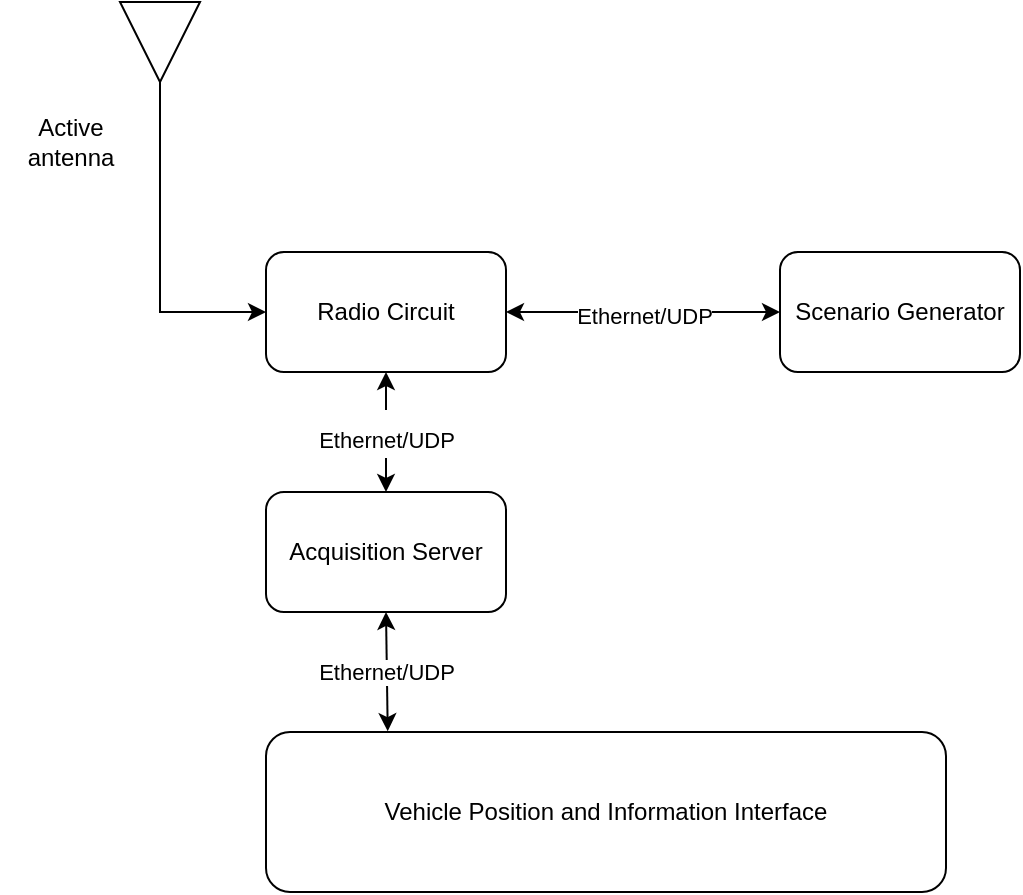 <mxfile version="20.3.7" type="github" pages="4">
  <diagram id="QYVSEmqz1Xe53FgVcWaA" name="Blockdiagram">
    <mxGraphModel grid="1" page="1" gridSize="10" guides="1" tooltips="1" connect="1" arrows="1" fold="1" pageScale="1" pageWidth="827" pageHeight="1169" math="0" shadow="0">
      <root>
        <mxCell id="0" />
        <mxCell id="1" parent="0" />
        <UserObject label="Vehicle Position and Information Interface " link="data:page/id,f508hbFI7pnM3ZHdvNaE" id="nnk4DfVSFUegt-mRuhWn-2">
          <mxCell style="rounded=1;whiteSpace=wrap;html=1;" parent="1" vertex="1">
            <mxGeometry x="243" y="880" width="340" height="80" as="geometry" />
          </mxCell>
        </UserObject>
        <mxCell id="NUR6f2KitnfJjr7ZSmCl-1" value="Acquisition Server" style="rounded=1;whiteSpace=wrap;html=1;" parent="1" vertex="1">
          <mxGeometry x="243" y="760" width="120" height="60" as="geometry" />
        </mxCell>
        <mxCell id="fuB561zqgv5I9UJw3By8-1" value="&lt;font style=&quot;font-size: 11px;&quot;&gt;Ethernet/UDP&lt;/font&gt;" style="edgeStyle=orthogonalEdgeStyle;rounded=0;orthogonalLoop=1;jettySize=auto;html=1;entryX=1;entryY=0.5;entryDx=0;entryDy=0;fontSize=15;startArrow=classic;startFill=1;" edge="1" parent="1" source="NUR6f2KitnfJjr7ZSmCl-2" target="30xhEUEDTNnO7rRw1Q8h-1">
          <mxGeometry relative="1" as="geometry" />
        </mxCell>
        <mxCell id="NUR6f2KitnfJjr7ZSmCl-2" value="Scenario Generator" style="rounded=1;whiteSpace=wrap;html=1;" parent="1" vertex="1">
          <mxGeometry x="500" y="640" width="120" height="60" as="geometry" />
        </mxCell>
        <mxCell id="7HZDB-_B7zoqGcVs_5NE-1" value="Ethernet/UDP" style="endArrow=classic;html=1;rounded=0;entryX=0.5;entryY=1;entryDx=0;entryDy=0;exitX=0.179;exitY=-0.005;exitDx=0;exitDy=0;exitPerimeter=0;startArrow=classic;startFill=1;" parent="1" source="nnk4DfVSFUegt-mRuhWn-2" target="NUR6f2KitnfJjr7ZSmCl-1" edge="1">
          <mxGeometry width="50" height="50" relative="1" as="geometry">
            <mxPoint x="390" y="920" as="sourcePoint" />
            <mxPoint x="440" y="870" as="targetPoint" />
          </mxGeometry>
        </mxCell>
        <mxCell id="8pdpBES4af52ktvhHcUj-1" value="&lt;font style=&quot;font-size: 11px;&quot;&gt;Ethernet/UDP&lt;/font&gt;" style="edgeStyle=orthogonalEdgeStyle;rounded=0;orthogonalLoop=1;jettySize=auto;html=1;entryX=0.5;entryY=0;entryDx=0;entryDy=0;fontSize=20;startArrow=classic;startFill=1;" parent="1" source="30xhEUEDTNnO7rRw1Q8h-1" target="NUR6f2KitnfJjr7ZSmCl-1" edge="1">
          <mxGeometry relative="1" as="geometry" />
        </mxCell>
        <UserObject label="Radio Circuit" link="data:page/id,aB4gZ5grOC3IvhDznhnT" id="30xhEUEDTNnO7rRw1Q8h-1">
          <mxCell style="rounded=1;whiteSpace=wrap;html=1;" parent="1" vertex="1">
            <mxGeometry x="243" y="640" width="120" height="60" as="geometry" />
          </mxCell>
        </UserObject>
        <mxCell id="M4yRGaPyT7kZASgMEcqw-1" style="edgeStyle=orthogonalEdgeStyle;rounded=0;orthogonalLoop=1;jettySize=auto;html=1;exitX=1;exitY=0.5;exitDx=0;exitDy=0;entryX=0;entryY=0.5;entryDx=0;entryDy=0;startArrow=none;startFill=0;" edge="1" parent="1" source="M4yRGaPyT7kZASgMEcqw-2" target="30xhEUEDTNnO7rRw1Q8h-1">
          <mxGeometry relative="1" as="geometry">
            <mxPoint x="193" y="655" as="targetPoint" />
            <Array as="points">
              <mxPoint x="190" y="555" />
              <mxPoint x="190" y="670" />
            </Array>
          </mxGeometry>
        </mxCell>
        <mxCell id="M4yRGaPyT7kZASgMEcqw-2" value="" style="triangle;whiteSpace=wrap;html=1;rotation=90;" vertex="1" parent="1">
          <mxGeometry x="170" y="515" width="40" height="40" as="geometry" />
        </mxCell>
        <mxCell id="M4yRGaPyT7kZASgMEcqw-3" value="Active &lt;br&gt;antenna" style="text;html=1;align=center;verticalAlign=middle;resizable=0;points=[];autosize=1;strokeColor=none;fillColor=none;" vertex="1" parent="1">
          <mxGeometry x="110" y="565" width="70" height="40" as="geometry" />
        </mxCell>
      </root>
    </mxGraphModel>
  </diagram>
  <diagram id="f508hbFI7pnM3ZHdvNaE" name="VPII">
    <mxGraphModel dx="868" dy="484" grid="1" gridSize="10" guides="1" tooltips="1" connect="1" arrows="1" fold="1" page="1" pageScale="1" pageWidth="827" pageHeight="1169" math="0" shadow="0">
      <root>
        <mxCell id="0" />
        <mxCell id="1" parent="0" />
        <mxCell id="E7cBt9GhtF8lO3P95sb6-1" value="&lt;b&gt;&lt;font style=&quot;font-size: 20px;&quot;&gt;Measurements required&lt;/font&gt;&lt;/b&gt;" style="text;html=1;strokeColor=none;fillColor=none;align=center;verticalAlign=middle;whiteSpace=wrap;rounded=0;" parent="1" vertex="1">
          <mxGeometry x="33" y="170" width="234" height="90" as="geometry" />
        </mxCell>
        <mxCell id="E7cBt9GhtF8lO3P95sb6-3" value="&lt;pre style=&quot;font-size: 12px; text-align: start;&quot; data-ccp-timestamp=&quot;1664277186470&quot;&gt;&lt;table&gt;&lt;tbody&gt;&lt;tr&gt;&lt;td&gt;Vehicle speed&lt;/td&gt;&lt;/tr&gt;&lt;tr&gt;&lt;td&gt;Acceleration X-axis&lt;/td&gt;&lt;/tr&gt;&lt;tr&gt;&lt;td&gt;Roll&lt;/td&gt;&lt;/tr&gt;&lt;tr&gt;&lt;td&gt;Pitch&lt;/td&gt;&lt;/tr&gt;&lt;tr&gt;&lt;td&gt;Yaw&lt;/td&gt;&lt;/tr&gt;&lt;tr&gt;&lt;td&gt;Engine RPM&lt;br&gt;Breaking status&lt;br&gt;&lt;/td&gt;&lt;/tr&gt;&lt;tr&gt;&lt;td&gt;Acceleration Y-axis&lt;/td&gt;&lt;/tr&gt;&lt;tr&gt;&lt;td&gt;Acceleration Z-axis&lt;/td&gt;&lt;/tr&gt;&lt;/tbody&gt;&lt;/table&gt;&lt;/pre&gt;" style="rounded=1;whiteSpace=wrap;html=1;fontSize=20;" parent="1" vertex="1">
          <mxGeometry x="40" y="240" width="220" height="200" as="geometry" />
        </mxCell>
        <mxCell id="xUEgCzBReLXKJzROX1OD-1" value="CAN Bus" style="edgeStyle=orthogonalEdgeStyle;rounded=0;orthogonalLoop=1;jettySize=auto;html=1;exitX=0.5;exitY=1;exitDx=0;exitDy=0;entryX=0.823;entryY=-0.007;entryDx=0;entryDy=0;entryPerimeter=0;fontSize=11;startArrow=classic;startFill=1;" edge="1" parent="1" source="E7MhaNx6dwgs_NyPzzeo-1" target="E7MhaNx6dwgs_NyPzzeo-3">
          <mxGeometry relative="1" as="geometry" />
        </mxCell>
        <mxCell id="E7MhaNx6dwgs_NyPzzeo-1" value="Vehicle/OBD2" style="rounded=1;whiteSpace=wrap;html=1;" vertex="1" parent="1">
          <mxGeometry x="464" y="480" width="80" height="60" as="geometry" />
        </mxCell>
        <mxCell id="xUEgCzBReLXKJzROX1OD-2" value="Ethernet/CAN/USB" style="edgeStyle=orthogonalEdgeStyle;rounded=0;orthogonalLoop=1;jettySize=auto;html=1;exitX=0.5;exitY=1;exitDx=0;exitDy=0;fontSize=11;startArrow=classic;startFill=1;" edge="1" parent="1" source="E7MhaNx6dwgs_NyPzzeo-2">
          <mxGeometry relative="1" as="geometry">
            <mxPoint x="324" y="620" as="targetPoint" />
          </mxGeometry>
        </mxCell>
        <mxCell id="E7MhaNx6dwgs_NyPzzeo-2" value="IMU" style="rounded=1;whiteSpace=wrap;html=1;" vertex="1" parent="1">
          <mxGeometry x="284" y="480" width="80" height="60" as="geometry" />
        </mxCell>
        <mxCell id="XMbvgZm5QTNugN4LhLUT-1" style="edgeStyle=orthogonalEdgeStyle;rounded=0;orthogonalLoop=1;jettySize=auto;html=1;exitX=1;exitY=0.5;exitDx=0;exitDy=0;startArrow=classic;startFill=1;" edge="1" parent="1" source="E7MhaNx6dwgs_NyPzzeo-3">
          <mxGeometry relative="1" as="geometry">
            <mxPoint x="690" y="650" as="targetPoint" />
          </mxGeometry>
        </mxCell>
        <mxCell id="XMbvgZm5QTNugN4LhLUT-2" value="Ethernet/UDP" style="edgeLabel;html=1;align=center;verticalAlign=middle;resizable=0;points=[];" connectable="0" vertex="1" parent="XMbvgZm5QTNugN4LhLUT-1">
          <mxGeometry x="0.253" y="2" relative="1" as="geometry">
            <mxPoint x="-19" y="2" as="offset" />
          </mxGeometry>
        </mxCell>
        <mxCell id="E7MhaNx6dwgs_NyPzzeo-3" value="Raspberry Pi/uC" style="rounded=1;whiteSpace=wrap;html=1;" vertex="1" parent="1">
          <mxGeometry x="274" y="620" width="280" height="60" as="geometry" />
        </mxCell>
      </root>
    </mxGraphModel>
  </diagram>
  <diagram id="aB4gZ5grOC3IvhDznhnT" name="Radio Circuit">
    <mxGraphModel grid="1" page="1" gridSize="10" guides="1" tooltips="1" connect="1" arrows="1" fold="1" pageScale="1" pageWidth="827" pageHeight="1169" math="0" shadow="0">
      <root>
        <mxCell id="0" />
        <mxCell id="1" parent="0" />
        <mxCell id="goGHhM1kMBDF1f29i5A8-1" value="" style="rounded=0;whiteSpace=wrap;html=1;" parent="1" vertex="1">
          <mxGeometry x="590" y="365" width="120" height="135" as="geometry" />
        </mxCell>
        <mxCell id="goGHhM1kMBDF1f29i5A8-2" style="edgeStyle=orthogonalEdgeStyle;rounded=0;orthogonalLoop=1;jettySize=auto;html=1;entryX=0;entryY=0.5;entryDx=0;entryDy=0;startArrow=classic;startFill=1;" parent="1" target="goGHhM1kMBDF1f29i5A8-30" edge="1">
          <mxGeometry relative="1" as="geometry">
            <mxPoint x="490" y="310" as="targetPoint" />
            <mxPoint x="500" y="170" as="sourcePoint" />
            <Array as="points">
              <mxPoint x="500" y="190" />
              <mxPoint x="500" y="310" />
            </Array>
          </mxGeometry>
        </mxCell>
        <mxCell id="goGHhM1kMBDF1f29i5A8-4" style="edgeStyle=orthogonalEdgeStyle;rounded=0;orthogonalLoop=1;jettySize=auto;html=1;exitX=1;exitY=0.25;exitDx=0;exitDy=0;entryX=0;entryY=0.25;entryDx=0;entryDy=0;" parent="1" source="goGHhM1kMBDF1f29i5A8-8" target="goGHhM1kMBDF1f29i5A8-24" edge="1">
          <mxGeometry relative="1" as="geometry">
            <Array as="points">
              <mxPoint x="686" y="270" />
              <mxPoint x="1060" y="270" />
              <mxPoint x="1060" y="285" />
            </Array>
          </mxGeometry>
        </mxCell>
        <mxCell id="goGHhM1kMBDF1f29i5A8-5" style="edgeStyle=orthogonalEdgeStyle;rounded=0;orthogonalLoop=1;jettySize=auto;html=1;entryX=0;entryY=0.5;entryDx=0;entryDy=0;" parent="1" source="goGHhM1kMBDF1f29i5A8-8" target="goGHhM1kMBDF1f29i5A8-13" edge="1">
          <mxGeometry relative="1" as="geometry">
            <Array as="points">
              <mxPoint x="750" y="310" />
              <mxPoint x="750" y="310" />
            </Array>
          </mxGeometry>
        </mxCell>
        <mxCell id="goGHhM1kMBDF1f29i5A8-6" style="edgeStyle=orthogonalEdgeStyle;rounded=0;orthogonalLoop=1;jettySize=auto;html=1;exitX=1;exitY=0.75;exitDx=0;exitDy=0;entryX=0.25;entryY=0;entryDx=0;entryDy=0;" parent="1" source="goGHhM1kMBDF1f29i5A8-8" target="goGHhM1kMBDF1f29i5A8-19" edge="1">
          <mxGeometry relative="1" as="geometry" />
        </mxCell>
        <mxCell id="goGHhM1kMBDF1f29i5A8-7" value="" style="edgeStyle=orthogonalEdgeStyle;rounded=0;orthogonalLoop=1;jettySize=auto;html=1;endArrow=none;endFill=0;" parent="1" source="goGHhM1kMBDF1f29i5A8-8" target="goGHhM1kMBDF1f29i5A8-36" edge="1">
          <mxGeometry relative="1" as="geometry" />
        </mxCell>
        <mxCell id="goGHhM1kMBDF1f29i5A8-8" value="1:4&lt;br&gt;splitter" style="rounded=0;whiteSpace=wrap;html=1;" parent="1" vertex="1">
          <mxGeometry x="620" y="260" width="66" height="100" as="geometry" />
        </mxCell>
        <mxCell id="goGHhM1kMBDF1f29i5A8-9" style="edgeStyle=orthogonalEdgeStyle;rounded=0;orthogonalLoop=1;jettySize=auto;html=1;exitX=0.5;exitY=1;exitDx=0;exitDy=0;entryX=0.5;entryY=0;entryDx=0;entryDy=0;" parent="1" source="goGHhM1kMBDF1f29i5A8-10" target="goGHhM1kMBDF1f29i5A8-40" edge="1">
          <mxGeometry relative="1" as="geometry">
            <Array as="points">
              <mxPoint x="830" y="840" />
              <mxPoint x="930" y="840" />
              <mxPoint x="930" y="890" />
            </Array>
          </mxGeometry>
        </mxCell>
        <mxCell id="goGHhM1kMBDF1f29i5A8-10" value="GNSS&lt;br&gt;SDR" style="whiteSpace=wrap;html=1;aspect=fixed;" parent="1" vertex="1">
          <mxGeometry x="795" y="730" width="70" height="70" as="geometry" />
        </mxCell>
        <mxCell id="goGHhM1kMBDF1f29i5A8-11" style="edgeStyle=orthogonalEdgeStyle;rounded=0;orthogonalLoop=1;jettySize=auto;html=1;exitX=0.5;exitY=0;exitDx=0;exitDy=0;" parent="1" source="goGHhM1kMBDF1f29i5A8-12" edge="1">
          <mxGeometry relative="1" as="geometry">
            <mxPoint x="910" y="440.0" as="targetPoint" />
          </mxGeometry>
        </mxCell>
        <mxCell id="goGHhM1kMBDF1f29i5A8-12" value="Micro&lt;br&gt;controller 2" style="rounded=0;whiteSpace=wrap;html=1;" parent="1" vertex="1">
          <mxGeometry x="900" y="510" width="60" height="60" as="geometry" />
        </mxCell>
        <mxCell id="ht8QGt-ZrrAr4rO4uYCQ-1" style="edgeStyle=orthogonalEdgeStyle;rounded=0;orthogonalLoop=1;jettySize=auto;html=1;exitX=0.5;exitY=0;exitDx=0;exitDy=0;endArrow=none;endFill=0;startArrow=classic;startFill=1;" parent="1" source="goGHhM1kMBDF1f29i5A8-13" edge="1">
          <mxGeometry relative="1" as="geometry">
            <mxPoint x="829.926" y="160" as="targetPoint" />
          </mxGeometry>
        </mxCell>
        <mxCell id="ht8QGt-ZrrAr4rO4uYCQ-2" value="Attacker Input" style="edgeLabel;html=1;align=center;verticalAlign=middle;resizable=0;points=[];" parent="ht8QGt-ZrrAr4rO4uYCQ-1" connectable="0" vertex="1">
          <mxGeometry x="0.191" y="2" relative="1" as="geometry">
            <mxPoint as="offset" />
          </mxGeometry>
        </mxCell>
        <mxCell id="goGHhM1kMBDF1f29i5A8-13" value="Receiver/Transmitter" style="whiteSpace=wrap;html=1;" parent="1" vertex="1">
          <mxGeometry x="770" y="280" width="120" height="60" as="geometry" />
        </mxCell>
        <mxCell id="goGHhM1kMBDF1f29i5A8-14" style="edgeStyle=orthogonalEdgeStyle;rounded=0;orthogonalLoop=1;jettySize=auto;html=1;entryX=1;entryY=0.5;entryDx=0;entryDy=0;" parent="1" source="goGHhM1kMBDF1f29i5A8-16" target="goGHhM1kMBDF1f29i5A8-17" edge="1">
          <mxGeometry relative="1" as="geometry" />
        </mxCell>
        <mxCell id="goGHhM1kMBDF1f29i5A8-15" style="edgeStyle=orthogonalEdgeStyle;rounded=0;orthogonalLoop=1;jettySize=auto;html=1;exitX=1;exitY=0.5;exitDx=0;exitDy=0;entryX=0;entryY=0.75;entryDx=0;entryDy=0;startArrow=none;startFill=0;" parent="1" source="goGHhM1kMBDF1f29i5A8-16" target="goGHhM1kMBDF1f29i5A8-24" edge="1">
          <mxGeometry relative="1" as="geometry">
            <Array as="points">
              <mxPoint x="996" y="315" />
            </Array>
          </mxGeometry>
        </mxCell>
        <mxCell id="goGHhM1kMBDF1f29i5A8-16" value="1:2&lt;br&gt;splitter" style="rounded=0;whiteSpace=wrap;html=1;" parent="1" vertex="1">
          <mxGeometry x="930" y="280" width="66" height="60" as="geometry" />
        </mxCell>
        <mxCell id="goGHhM1kMBDF1f29i5A8-17" value="Switch" style="whiteSpace=wrap;html=1;aspect=fixed;" parent="1" vertex="1">
          <mxGeometry x="890" y="400" width="40" height="40" as="geometry" />
        </mxCell>
        <mxCell id="goGHhM1kMBDF1f29i5A8-18" value="" style="edgeStyle=orthogonalEdgeStyle;rounded=0;orthogonalLoop=1;jettySize=auto;html=1;" parent="1" source="goGHhM1kMBDF1f29i5A8-19" target="goGHhM1kMBDF1f29i5A8-28" edge="1">
          <mxGeometry relative="1" as="geometry" />
        </mxCell>
        <mxCell id="goGHhM1kMBDF1f29i5A8-19" value="2:1&lt;br&gt;combiner" style="rounded=0;whiteSpace=wrap;html=1;" parent="1" vertex="1">
          <mxGeometry x="710" y="510" width="66" height="60" as="geometry" />
        </mxCell>
        <mxCell id="goGHhM1kMBDF1f29i5A8-20" style="edgeStyle=orthogonalEdgeStyle;rounded=0;orthogonalLoop=1;jettySize=auto;html=1;entryX=0.75;entryY=0;entryDx=0;entryDy=0;exitX=0;exitY=0.5;exitDx=0;exitDy=0;" parent="1" source="goGHhM1kMBDF1f29i5A8-17" target="goGHhM1kMBDF1f29i5A8-19" edge="1">
          <mxGeometry relative="1" as="geometry">
            <mxPoint x="804" y="480.0" as="sourcePoint" />
          </mxGeometry>
        </mxCell>
        <mxCell id="goGHhM1kMBDF1f29i5A8-21" style="edgeStyle=orthogonalEdgeStyle;rounded=0;orthogonalLoop=1;jettySize=auto;html=1;exitX=0.5;exitY=1;exitDx=0;exitDy=0;entryX=0.111;entryY=-0.018;entryDx=0;entryDy=0;entryPerimeter=0;" parent="1" source="goGHhM1kMBDF1f29i5A8-22" target="goGHhM1kMBDF1f29i5A8-40" edge="1">
          <mxGeometry relative="1" as="geometry" />
        </mxCell>
        <mxCell id="goGHhM1kMBDF1f29i5A8-22" value="Micro&lt;br&gt;controller 1" style="rounded=0;whiteSpace=wrap;html=1;" parent="1" vertex="1">
          <mxGeometry x="630" y="650" width="70" height="70" as="geometry" />
        </mxCell>
        <mxCell id="goGHhM1kMBDF1f29i5A8-23" style="edgeStyle=orthogonalEdgeStyle;rounded=0;orthogonalLoop=1;jettySize=auto;html=1;exitX=1;exitY=0.5;exitDx=0;exitDy=0;entryX=0.842;entryY=0.007;entryDx=0;entryDy=0;entryPerimeter=0;" parent="1" source="goGHhM1kMBDF1f29i5A8-24" target="goGHhM1kMBDF1f29i5A8-40" edge="1">
          <mxGeometry relative="1" as="geometry" />
        </mxCell>
        <mxCell id="goGHhM1kMBDF1f29i5A8-24" value="Receiver&lt;br&gt;Receiver" style="whiteSpace=wrap;html=1;" parent="1" vertex="1">
          <mxGeometry x="1120" y="270" width="120" height="60" as="geometry" />
        </mxCell>
        <mxCell id="goGHhM1kMBDF1f29i5A8-25" value="" style="edgeStyle=orthogonalEdgeStyle;rounded=0;orthogonalLoop=1;jettySize=auto;html=1;" parent="1" source="goGHhM1kMBDF1f29i5A8-13" target="goGHhM1kMBDF1f29i5A8-16" edge="1">
          <mxGeometry relative="1" as="geometry" />
        </mxCell>
        <mxCell id="goGHhM1kMBDF1f29i5A8-26" style="edgeStyle=orthogonalEdgeStyle;rounded=0;orthogonalLoop=1;jettySize=auto;html=1;entryX=0.5;entryY=0;entryDx=0;entryDy=0;" parent="1" source="goGHhM1kMBDF1f29i5A8-28" target="goGHhM1kMBDF1f29i5A8-22" edge="1">
          <mxGeometry relative="1" as="geometry">
            <mxPoint x="690" y="710" as="targetPoint" />
          </mxGeometry>
        </mxCell>
        <mxCell id="goGHhM1kMBDF1f29i5A8-27" style="edgeStyle=orthogonalEdgeStyle;rounded=0;orthogonalLoop=1;jettySize=auto;html=1;exitX=1;exitY=0.5;exitDx=0;exitDy=0;entryX=0.5;entryY=0;entryDx=0;entryDy=0;" parent="1" source="goGHhM1kMBDF1f29i5A8-28" target="goGHhM1kMBDF1f29i5A8-43" edge="1">
          <mxGeometry relative="1" as="geometry" />
        </mxCell>
        <mxCell id="goGHhM1kMBDF1f29i5A8-28" value="1:2&lt;br&gt;splitter" style="rounded=0;whiteSpace=wrap;html=1;" parent="1" vertex="1">
          <mxGeometry x="710" y="590" width="66" height="60" as="geometry" />
        </mxCell>
        <mxCell id="goGHhM1kMBDF1f29i5A8-29" style="edgeStyle=orthogonalEdgeStyle;rounded=0;orthogonalLoop=1;jettySize=auto;html=1;exitX=1;exitY=0.5;exitDx=0;exitDy=0;entryX=0;entryY=0.5;entryDx=0;entryDy=0;" parent="1" source="goGHhM1kMBDF1f29i5A8-30" target="goGHhM1kMBDF1f29i5A8-8" edge="1">
          <mxGeometry relative="1" as="geometry" />
        </mxCell>
        <mxCell id="goGHhM1kMBDF1f29i5A8-30" value="Bias-tee" style="whiteSpace=wrap;html=1;aspect=fixed;" parent="1" vertex="1">
          <mxGeometry x="520" y="280" width="60" height="60" as="geometry" />
        </mxCell>
        <mxCell id="goGHhM1kMBDF1f29i5A8-31" value="DC" style="text;html=1;align=center;verticalAlign=middle;resizable=0;points=[];autosize=1;strokeColor=none;fillColor=none;" parent="1" vertex="1">
          <mxGeometry x="530" y="380" width="40" height="30" as="geometry" />
        </mxCell>
        <mxCell id="goGHhM1kMBDF1f29i5A8-32" value="" style="edgeStyle=orthogonalEdgeStyle;rounded=0;orthogonalLoop=1;jettySize=auto;html=1;" parent="1" source="goGHhM1kMBDF1f29i5A8-31" target="goGHhM1kMBDF1f29i5A8-30" edge="1">
          <mxGeometry relative="1" as="geometry" />
        </mxCell>
        <mxCell id="goGHhM1kMBDF1f29i5A8-33" value="RF" style="text;html=1;align=center;verticalAlign=middle;resizable=0;points=[];autosize=1;strokeColor=none;fillColor=none;" parent="1" vertex="1">
          <mxGeometry x="580" y="280" width="40" height="30" as="geometry" />
        </mxCell>
        <mxCell id="goGHhM1kMBDF1f29i5A8-34" value="&lt;div&gt;Antenna&lt;/div&gt;" style="text;html=1;align=center;verticalAlign=middle;resizable=0;points=[];autosize=1;strokeColor=none;fillColor=none;" parent="1" vertex="1">
          <mxGeometry x="500" y="145" width="70" height="30" as="geometry" />
        </mxCell>
        <mxCell id="goGHhM1kMBDF1f29i5A8-35" value="" style="endArrow=none;html=1;rounded=0;" parent="1" edge="1">
          <mxGeometry width="50" height="50" relative="1" as="geometry">
            <mxPoint x="636" y="460.0" as="sourcePoint" />
            <mxPoint x="676" y="460.0" as="targetPoint" />
          </mxGeometry>
        </mxCell>
        <mxCell id="goGHhM1kMBDF1f29i5A8-36" value="" style="rounded=0;whiteSpace=wrap;html=1;" parent="1" vertex="1">
          <mxGeometry x="647" y="400" width="12" height="20" as="geometry" />
        </mxCell>
        <mxCell id="goGHhM1kMBDF1f29i5A8-37" value="" style="endArrow=none;html=1;rounded=0;entryX=0.5;entryY=1;entryDx=0;entryDy=0;" parent="1" target="goGHhM1kMBDF1f29i5A8-36" edge="1">
          <mxGeometry width="50" height="50" relative="1" as="geometry">
            <mxPoint x="653" y="460.0" as="sourcePoint" />
            <mxPoint x="650" y="420" as="targetPoint" />
          </mxGeometry>
        </mxCell>
        <mxCell id="goGHhM1kMBDF1f29i5A8-38" value="GND" style="text;html=1;align=center;verticalAlign=middle;resizable=0;points=[];autosize=1;strokeColor=none;fillColor=none;" parent="1" vertex="1">
          <mxGeometry x="630" y="460" width="50" height="30" as="geometry" />
        </mxCell>
        <mxCell id="goGHhM1kMBDF1f29i5A8-39" value="50 ohm &lt;br&gt;load" style="text;html=1;align=center;verticalAlign=middle;resizable=0;points=[];autosize=1;strokeColor=none;fillColor=none;" parent="1" vertex="1">
          <mxGeometry x="587" y="390" width="60" height="40" as="geometry" />
        </mxCell>
        <mxCell id="wEq4zpQFR3IoUnBDAx6l-1" value="Ethernet/UDP" style="edgeStyle=orthogonalEdgeStyle;rounded=0;orthogonalLoop=1;jettySize=auto;html=1;exitX=0.5;exitY=1;exitDx=0;exitDy=0;startArrow=classic;startFill=1;" parent="1" source="goGHhM1kMBDF1f29i5A8-40" edge="1">
          <mxGeometry relative="1" as="geometry">
            <mxPoint x="924.429" y="1080" as="targetPoint" />
          </mxGeometry>
        </mxCell>
        <mxCell id="goGHhM1kMBDF1f29i5A8-40" value="Data gathering tool" style="rounded=0;whiteSpace=wrap;html=1;" parent="1" vertex="1">
          <mxGeometry x="610" y="890" width="630" height="90" as="geometry" />
        </mxCell>
        <mxCell id="goGHhM1kMBDF1f29i5A8-41" value="&lt;font style=&quot;font-size: 44px;&quot;&gt;?&lt;/font&gt;" style="text;html=1;align=center;verticalAlign=middle;resizable=0;points=[];autosize=1;strokeColor=none;fillColor=none;" parent="1" vertex="1">
          <mxGeometry x="660" y="385" width="50" height="70" as="geometry" />
        </mxCell>
        <mxCell id="goGHhM1kMBDF1f29i5A8-42" style="edgeStyle=orthogonalEdgeStyle;rounded=0;orthogonalLoop=1;jettySize=auto;html=1;exitX=0.5;exitY=1;exitDx=0;exitDy=0;entryX=0.5;entryY=0;entryDx=0;entryDy=0;" parent="1" source="goGHhM1kMBDF1f29i5A8-43" target="goGHhM1kMBDF1f29i5A8-10" edge="1">
          <mxGeometry relative="1" as="geometry" />
        </mxCell>
        <mxCell id="goGHhM1kMBDF1f29i5A8-43" value="RF &quot;air to computer interface&quot;" style="whiteSpace=wrap;html=1;aspect=fixed;" parent="1" vertex="1">
          <mxGeometry x="795" y="640" width="70" height="70" as="geometry" />
        </mxCell>
      </root>
    </mxGraphModel>
  </diagram>
  <diagram id="UCGOpozMqNL13d35zPUT" name="Acquisition Server">
    <mxGraphModel grid="1" page="1" gridSize="10" guides="1" tooltips="1" connect="1" arrows="1" fold="1" pageScale="1" pageWidth="850" pageHeight="1100" math="0" shadow="0">
      <root>
        <mxCell id="0" />
        <mxCell id="1" parent="0" />
        <mxCell id="VX0JuoOEeG7BVGKzYoXF-1" value="&lt;font size=&quot;1&quot;&gt;&lt;b style=&quot;font-size: 15px;&quot;&gt;Database&lt;/b&gt;&lt;/font&gt;" style="rounded=1;whiteSpace=wrap;html=1;fontSize=9;" parent="1" vertex="1">
          <mxGeometry x="410" y="290" width="120" height="180" as="geometry" />
        </mxCell>
        <mxCell id="VX0JuoOEeG7BVGKzYoXF-2" value="VPII" style="endArrow=classic;html=1;rounded=0;fontSize=15;" parent="1" edge="1">
          <mxGeometry width="50" height="50" relative="1" as="geometry">
            <mxPoint x="240" y="360.5" as="sourcePoint" />
            <mxPoint x="410" y="360.5" as="targetPoint" />
          </mxGeometry>
        </mxCell>
        <mxCell id="VX0JuoOEeG7BVGKzYoXF-3" value="Radio" style="endArrow=classic;html=1;rounded=0;fontSize=15;" parent="1" edge="1">
          <mxGeometry width="50" height="50" relative="1" as="geometry">
            <mxPoint x="240" y="400.5" as="sourcePoint" />
            <mxPoint x="410" y="400.5" as="targetPoint" />
          </mxGeometry>
        </mxCell>
        <mxCell id="kVVYtWrQm-RKfrrJo3WX-1" value="Create new bucket on the server for every run in order to seperate each run individually" style="text;html=1;strokeColor=none;fillColor=none;align=center;verticalAlign=middle;whiteSpace=wrap;rounded=0;fontSize=11;" vertex="1" parent="1">
          <mxGeometry x="390" y="200" width="160" height="110" as="geometry" />
        </mxCell>
        <mxCell id="27dKHEZQUOaHqW3W-e0z-1" value="Configuration server" style="rounded=1;whiteSpace=wrap;html=1;fontSize=11;" vertex="1" parent="1">
          <mxGeometry x="410" y="470" width="120" height="80" as="geometry" />
        </mxCell>
        <mxCell id="27dKHEZQUOaHqW3W-e0z-2" value="Ethernet/UDP" style="endArrow=classic;html=1;rounded=0;fontSize=11;exitX=0;exitY=0.5;exitDx=0;exitDy=0;" edge="1" parent="1" source="27dKHEZQUOaHqW3W-e0z-1">
          <mxGeometry width="50" height="50" relative="1" as="geometry">
            <mxPoint x="290" y="535" as="sourcePoint" />
            <mxPoint x="240" y="510" as="targetPoint" />
          </mxGeometry>
        </mxCell>
      </root>
    </mxGraphModel>
  </diagram>
</mxfile>
